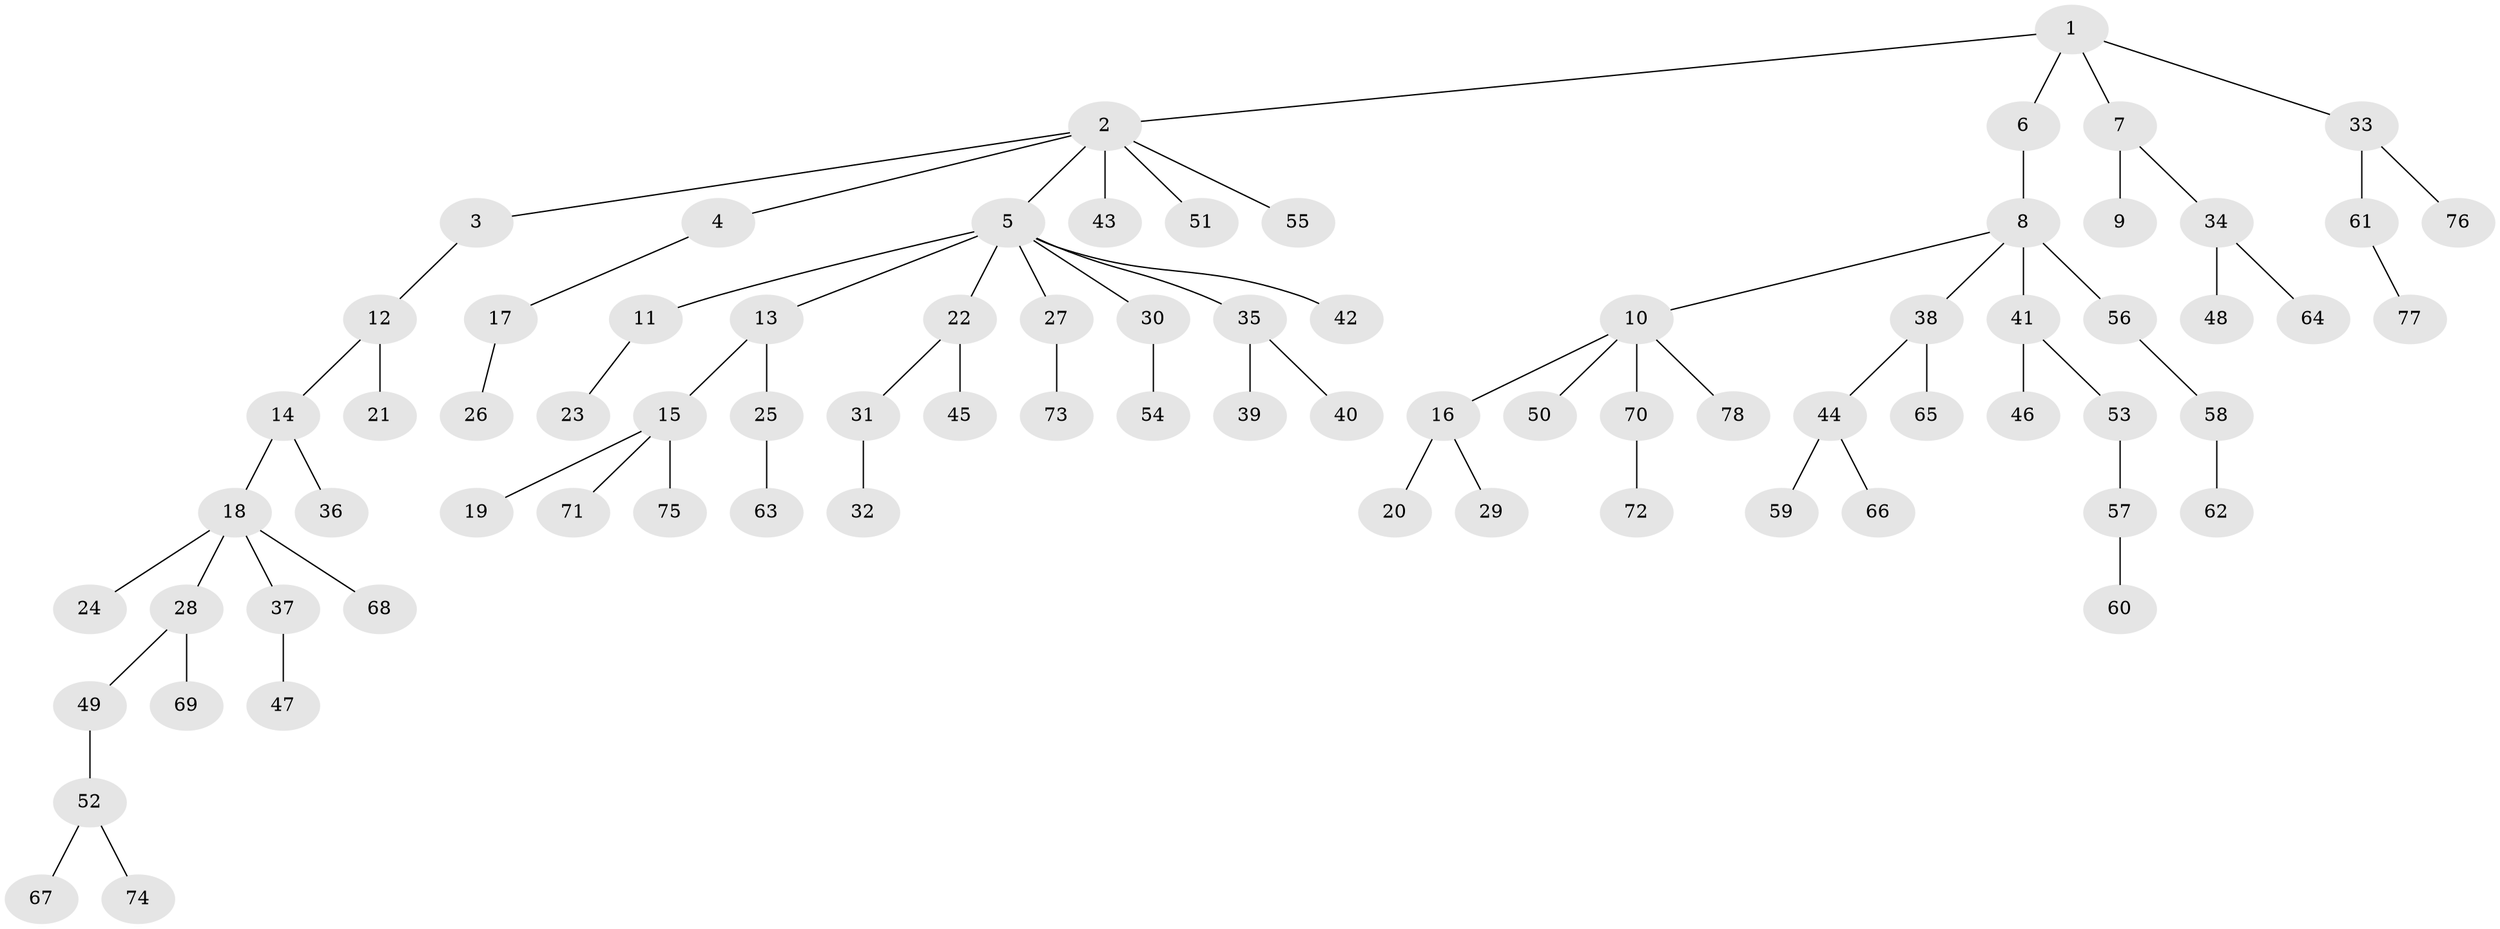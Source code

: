 // Generated by graph-tools (version 1.1) at 2025/36/03/09/25 02:36:40]
// undirected, 78 vertices, 77 edges
graph export_dot {
graph [start="1"]
  node [color=gray90,style=filled];
  1;
  2;
  3;
  4;
  5;
  6;
  7;
  8;
  9;
  10;
  11;
  12;
  13;
  14;
  15;
  16;
  17;
  18;
  19;
  20;
  21;
  22;
  23;
  24;
  25;
  26;
  27;
  28;
  29;
  30;
  31;
  32;
  33;
  34;
  35;
  36;
  37;
  38;
  39;
  40;
  41;
  42;
  43;
  44;
  45;
  46;
  47;
  48;
  49;
  50;
  51;
  52;
  53;
  54;
  55;
  56;
  57;
  58;
  59;
  60;
  61;
  62;
  63;
  64;
  65;
  66;
  67;
  68;
  69;
  70;
  71;
  72;
  73;
  74;
  75;
  76;
  77;
  78;
  1 -- 2;
  1 -- 6;
  1 -- 7;
  1 -- 33;
  2 -- 3;
  2 -- 4;
  2 -- 5;
  2 -- 43;
  2 -- 51;
  2 -- 55;
  3 -- 12;
  4 -- 17;
  5 -- 11;
  5 -- 13;
  5 -- 22;
  5 -- 27;
  5 -- 30;
  5 -- 35;
  5 -- 42;
  6 -- 8;
  7 -- 9;
  7 -- 34;
  8 -- 10;
  8 -- 38;
  8 -- 41;
  8 -- 56;
  10 -- 16;
  10 -- 50;
  10 -- 70;
  10 -- 78;
  11 -- 23;
  12 -- 14;
  12 -- 21;
  13 -- 15;
  13 -- 25;
  14 -- 18;
  14 -- 36;
  15 -- 19;
  15 -- 71;
  15 -- 75;
  16 -- 20;
  16 -- 29;
  17 -- 26;
  18 -- 24;
  18 -- 28;
  18 -- 37;
  18 -- 68;
  22 -- 31;
  22 -- 45;
  25 -- 63;
  27 -- 73;
  28 -- 49;
  28 -- 69;
  30 -- 54;
  31 -- 32;
  33 -- 61;
  33 -- 76;
  34 -- 48;
  34 -- 64;
  35 -- 39;
  35 -- 40;
  37 -- 47;
  38 -- 44;
  38 -- 65;
  41 -- 46;
  41 -- 53;
  44 -- 59;
  44 -- 66;
  49 -- 52;
  52 -- 67;
  52 -- 74;
  53 -- 57;
  56 -- 58;
  57 -- 60;
  58 -- 62;
  61 -- 77;
  70 -- 72;
}
